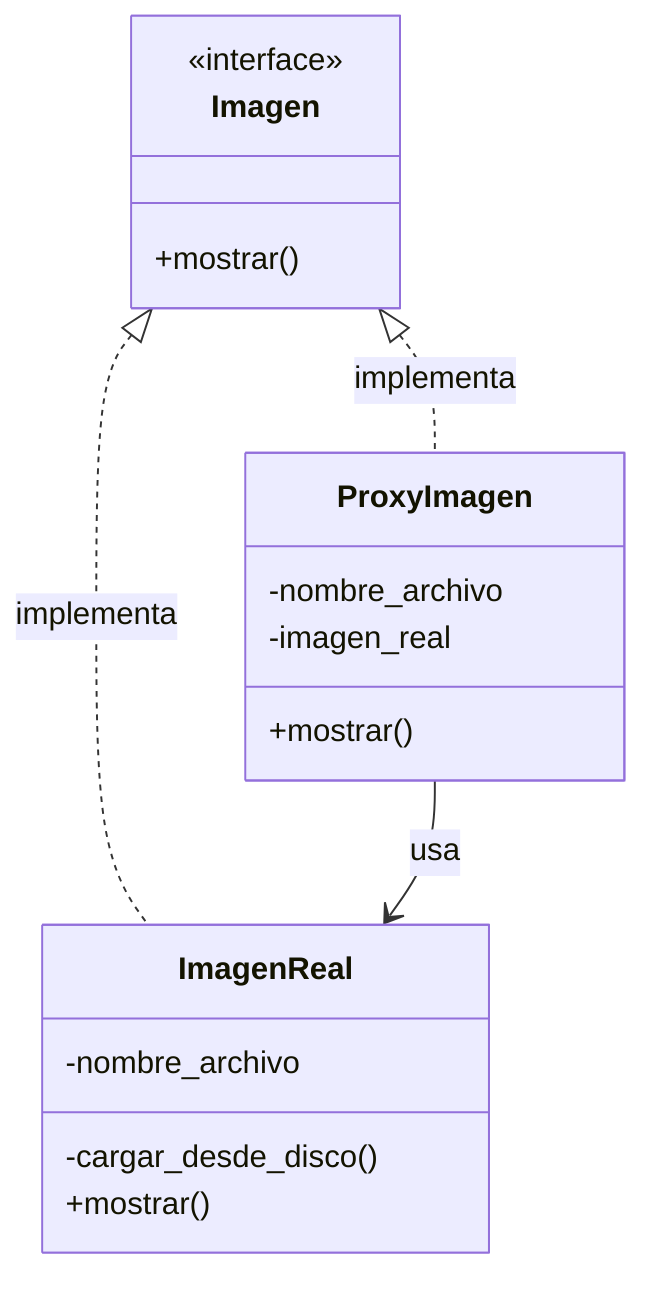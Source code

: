 classDiagram
direction TB
    class Imagen {
	    +mostrar()
    }

    class ImagenReal {
	    -nombre_archivo
	    -cargar_desde_disco()
	    +mostrar()
    }

    class ProxyImagen {
	    -nombre_archivo
	    -imagen_real
	    +mostrar()
    }

	<<interface>> Imagen

    Imagen <|.. ImagenReal : implementa
    Imagen <|.. ProxyImagen : implementa
    ProxyImagen --> ImagenReal : usa